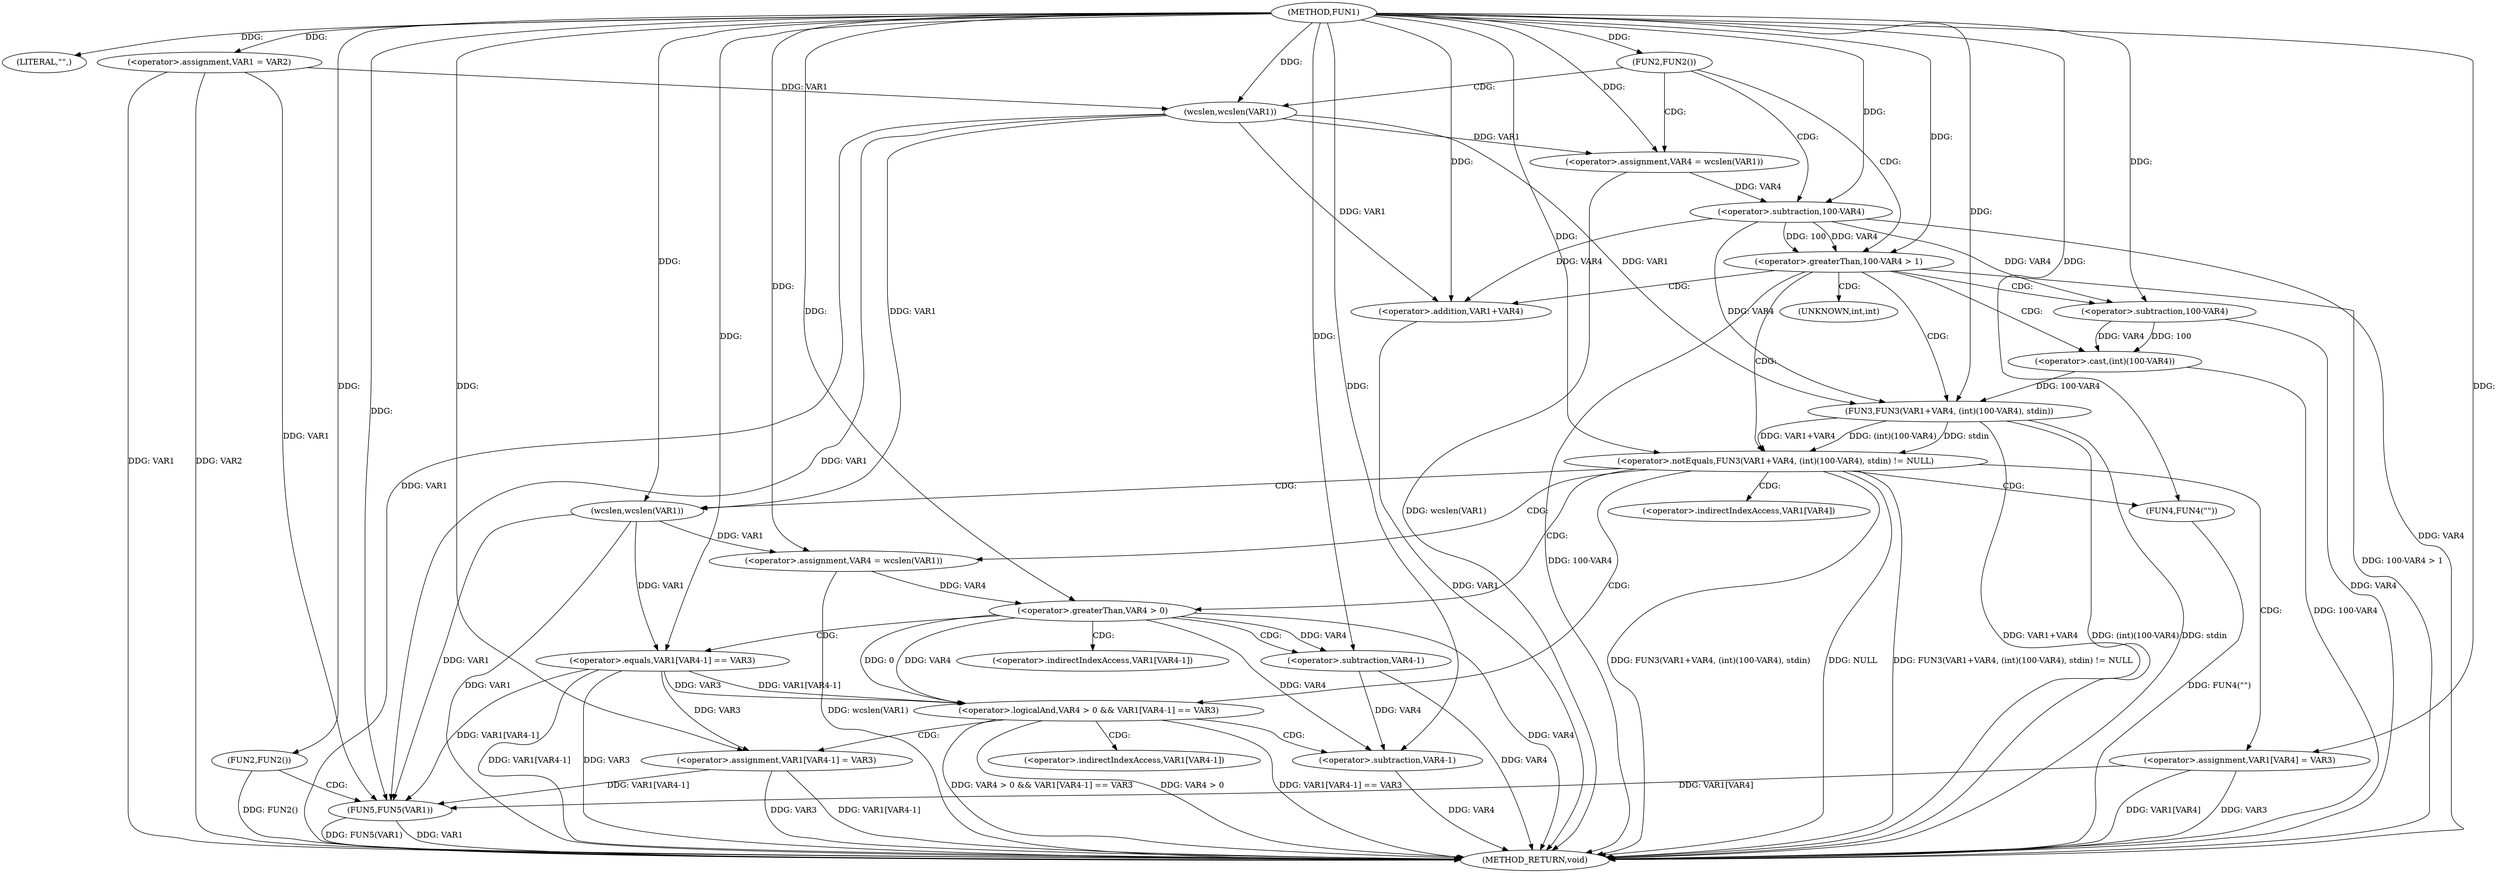 digraph FUN1 {  
"1000100" [label = "(METHOD,FUN1)" ]
"1000179" [label = "(METHOD_RETURN,void)" ]
"1000103" [label = "(LITERAL,\"\",)" ]
"1000104" [label = "(<operator>.assignment,VAR1 = VAR2)" ]
"1000108" [label = "(FUN2,FUN2())" ]
"1000112" [label = "(<operator>.assignment,VAR4 = wcslen(VAR1))" ]
"1000114" [label = "(wcslen,wcslen(VAR1))" ]
"1000117" [label = "(<operator>.greaterThan,100-VAR4 > 1)" ]
"1000118" [label = "(<operator>.subtraction,100-VAR4)" ]
"1000124" [label = "(<operator>.notEquals,FUN3(VAR1+VAR4, (int)(100-VAR4), stdin) != NULL)" ]
"1000125" [label = "(FUN3,FUN3(VAR1+VAR4, (int)(100-VAR4), stdin))" ]
"1000126" [label = "(<operator>.addition,VAR1+VAR4)" ]
"1000129" [label = "(<operator>.cast,(int)(100-VAR4))" ]
"1000131" [label = "(<operator>.subtraction,100-VAR4)" ]
"1000137" [label = "(<operator>.assignment,VAR4 = wcslen(VAR1))" ]
"1000139" [label = "(wcslen,wcslen(VAR1))" ]
"1000142" [label = "(<operator>.logicalAnd,VAR4 > 0 && VAR1[VAR4-1] == VAR3)" ]
"1000143" [label = "(<operator>.greaterThan,VAR4 > 0)" ]
"1000146" [label = "(<operator>.equals,VAR1[VAR4-1] == VAR3)" ]
"1000149" [label = "(<operator>.subtraction,VAR4-1)" ]
"1000154" [label = "(<operator>.assignment,VAR1[VAR4-1] = VAR3)" ]
"1000157" [label = "(<operator>.subtraction,VAR4-1)" ]
"1000163" [label = "(FUN4,FUN4(\"\"))" ]
"1000165" [label = "(<operator>.assignment,VAR1[VAR4] = VAR3)" ]
"1000173" [label = "(FUN2,FUN2())" ]
"1000175" [label = "(FUN5,FUN5(VAR1))" ]
"1000130" [label = "(UNKNOWN,int,int)" ]
"1000147" [label = "(<operator>.indirectIndexAccess,VAR1[VAR4-1])" ]
"1000155" [label = "(<operator>.indirectIndexAccess,VAR1[VAR4-1])" ]
"1000166" [label = "(<operator>.indirectIndexAccess,VAR1[VAR4])" ]
  "1000117" -> "1000179"  [ label = "DDG: 100-VAR4 > 1"] 
  "1000125" -> "1000179"  [ label = "DDG: VAR1+VAR4"] 
  "1000142" -> "1000179"  [ label = "DDG: VAR4 > 0 && VAR1[VAR4-1] == VAR3"] 
  "1000124" -> "1000179"  [ label = "DDG: FUN3(VAR1+VAR4, (int)(100-VAR4), stdin)"] 
  "1000165" -> "1000179"  [ label = "DDG: VAR3"] 
  "1000104" -> "1000179"  [ label = "DDG: VAR1"] 
  "1000137" -> "1000179"  [ label = "DDG: wcslen(VAR1)"] 
  "1000114" -> "1000179"  [ label = "DDG: VAR1"] 
  "1000126" -> "1000179"  [ label = "DDG: VAR1"] 
  "1000117" -> "1000179"  [ label = "DDG: 100-VAR4"] 
  "1000142" -> "1000179"  [ label = "DDG: VAR4 > 0"] 
  "1000149" -> "1000179"  [ label = "DDG: VAR4"] 
  "1000146" -> "1000179"  [ label = "DDG: VAR1[VAR4-1]"] 
  "1000112" -> "1000179"  [ label = "DDG: wcslen(VAR1)"] 
  "1000154" -> "1000179"  [ label = "DDG: VAR3"] 
  "1000165" -> "1000179"  [ label = "DDG: VAR1[VAR4]"] 
  "1000139" -> "1000179"  [ label = "DDG: VAR1"] 
  "1000146" -> "1000179"  [ label = "DDG: VAR3"] 
  "1000125" -> "1000179"  [ label = "DDG: (int)(100-VAR4)"] 
  "1000154" -> "1000179"  [ label = "DDG: VAR1[VAR4-1]"] 
  "1000157" -> "1000179"  [ label = "DDG: VAR4"] 
  "1000143" -> "1000179"  [ label = "DDG: VAR4"] 
  "1000125" -> "1000179"  [ label = "DDG: stdin"] 
  "1000175" -> "1000179"  [ label = "DDG: VAR1"] 
  "1000131" -> "1000179"  [ label = "DDG: VAR4"] 
  "1000124" -> "1000179"  [ label = "DDG: NULL"] 
  "1000118" -> "1000179"  [ label = "DDG: VAR4"] 
  "1000173" -> "1000179"  [ label = "DDG: FUN2()"] 
  "1000163" -> "1000179"  [ label = "DDG: FUN4(\"\")"] 
  "1000142" -> "1000179"  [ label = "DDG: VAR1[VAR4-1] == VAR3"] 
  "1000104" -> "1000179"  [ label = "DDG: VAR2"] 
  "1000175" -> "1000179"  [ label = "DDG: FUN5(VAR1)"] 
  "1000129" -> "1000179"  [ label = "DDG: 100-VAR4"] 
  "1000124" -> "1000179"  [ label = "DDG: FUN3(VAR1+VAR4, (int)(100-VAR4), stdin) != NULL"] 
  "1000100" -> "1000103"  [ label = "DDG: "] 
  "1000100" -> "1000104"  [ label = "DDG: "] 
  "1000100" -> "1000108"  [ label = "DDG: "] 
  "1000114" -> "1000112"  [ label = "DDG: VAR1"] 
  "1000100" -> "1000112"  [ label = "DDG: "] 
  "1000104" -> "1000114"  [ label = "DDG: VAR1"] 
  "1000100" -> "1000114"  [ label = "DDG: "] 
  "1000118" -> "1000117"  [ label = "DDG: 100"] 
  "1000118" -> "1000117"  [ label = "DDG: VAR4"] 
  "1000100" -> "1000118"  [ label = "DDG: "] 
  "1000112" -> "1000118"  [ label = "DDG: VAR4"] 
  "1000100" -> "1000117"  [ label = "DDG: "] 
  "1000125" -> "1000124"  [ label = "DDG: VAR1+VAR4"] 
  "1000125" -> "1000124"  [ label = "DDG: (int)(100-VAR4)"] 
  "1000125" -> "1000124"  [ label = "DDG: stdin"] 
  "1000114" -> "1000125"  [ label = "DDG: VAR1"] 
  "1000100" -> "1000125"  [ label = "DDG: "] 
  "1000118" -> "1000125"  [ label = "DDG: VAR4"] 
  "1000114" -> "1000126"  [ label = "DDG: VAR1"] 
  "1000100" -> "1000126"  [ label = "DDG: "] 
  "1000118" -> "1000126"  [ label = "DDG: VAR4"] 
  "1000129" -> "1000125"  [ label = "DDG: 100-VAR4"] 
  "1000131" -> "1000129"  [ label = "DDG: 100"] 
  "1000131" -> "1000129"  [ label = "DDG: VAR4"] 
  "1000100" -> "1000131"  [ label = "DDG: "] 
  "1000118" -> "1000131"  [ label = "DDG: VAR4"] 
  "1000100" -> "1000124"  [ label = "DDG: "] 
  "1000139" -> "1000137"  [ label = "DDG: VAR1"] 
  "1000100" -> "1000137"  [ label = "DDG: "] 
  "1000100" -> "1000139"  [ label = "DDG: "] 
  "1000114" -> "1000139"  [ label = "DDG: VAR1"] 
  "1000143" -> "1000142"  [ label = "DDG: VAR4"] 
  "1000143" -> "1000142"  [ label = "DDG: 0"] 
  "1000137" -> "1000143"  [ label = "DDG: VAR4"] 
  "1000100" -> "1000143"  [ label = "DDG: "] 
  "1000146" -> "1000142"  [ label = "DDG: VAR1[VAR4-1]"] 
  "1000146" -> "1000142"  [ label = "DDG: VAR3"] 
  "1000139" -> "1000146"  [ label = "DDG: VAR1"] 
  "1000143" -> "1000149"  [ label = "DDG: VAR4"] 
  "1000100" -> "1000149"  [ label = "DDG: "] 
  "1000100" -> "1000146"  [ label = "DDG: "] 
  "1000146" -> "1000154"  [ label = "DDG: VAR3"] 
  "1000100" -> "1000154"  [ label = "DDG: "] 
  "1000143" -> "1000157"  [ label = "DDG: VAR4"] 
  "1000149" -> "1000157"  [ label = "DDG: VAR4"] 
  "1000100" -> "1000157"  [ label = "DDG: "] 
  "1000100" -> "1000163"  [ label = "DDG: "] 
  "1000100" -> "1000165"  [ label = "DDG: "] 
  "1000100" -> "1000173"  [ label = "DDG: "] 
  "1000104" -> "1000175"  [ label = "DDG: VAR1"] 
  "1000154" -> "1000175"  [ label = "DDG: VAR1[VAR4-1]"] 
  "1000114" -> "1000175"  [ label = "DDG: VAR1"] 
  "1000146" -> "1000175"  [ label = "DDG: VAR1[VAR4-1]"] 
  "1000165" -> "1000175"  [ label = "DDG: VAR1[VAR4]"] 
  "1000139" -> "1000175"  [ label = "DDG: VAR1"] 
  "1000100" -> "1000175"  [ label = "DDG: "] 
  "1000108" -> "1000117"  [ label = "CDG: "] 
  "1000108" -> "1000114"  [ label = "CDG: "] 
  "1000108" -> "1000118"  [ label = "CDG: "] 
  "1000108" -> "1000112"  [ label = "CDG: "] 
  "1000117" -> "1000125"  [ label = "CDG: "] 
  "1000117" -> "1000131"  [ label = "CDG: "] 
  "1000117" -> "1000126"  [ label = "CDG: "] 
  "1000117" -> "1000129"  [ label = "CDG: "] 
  "1000117" -> "1000124"  [ label = "CDG: "] 
  "1000117" -> "1000130"  [ label = "CDG: "] 
  "1000124" -> "1000142"  [ label = "CDG: "] 
  "1000124" -> "1000166"  [ label = "CDG: "] 
  "1000124" -> "1000139"  [ label = "CDG: "] 
  "1000124" -> "1000165"  [ label = "CDG: "] 
  "1000124" -> "1000163"  [ label = "CDG: "] 
  "1000124" -> "1000143"  [ label = "CDG: "] 
  "1000124" -> "1000137"  [ label = "CDG: "] 
  "1000142" -> "1000157"  [ label = "CDG: "] 
  "1000142" -> "1000155"  [ label = "CDG: "] 
  "1000142" -> "1000154"  [ label = "CDG: "] 
  "1000143" -> "1000149"  [ label = "CDG: "] 
  "1000143" -> "1000147"  [ label = "CDG: "] 
  "1000143" -> "1000146"  [ label = "CDG: "] 
  "1000173" -> "1000175"  [ label = "CDG: "] 
}

